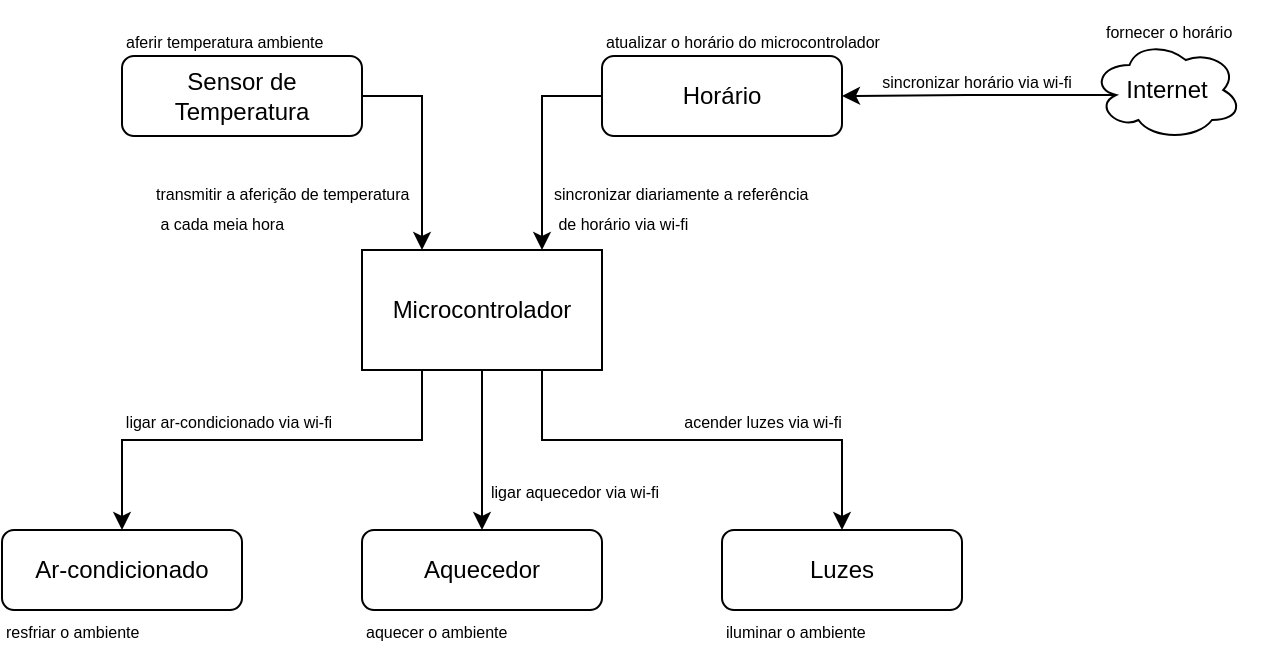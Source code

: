 <mxfile version="20.2.8" type="github">
  <diagram id="C5RBs43oDa-KdzZeNtuy" name="Page-1">
    <mxGraphModel dx="1582" dy="391" grid="1" gridSize="5" guides="1" tooltips="1" connect="1" arrows="1" fold="1" page="1" pageScale="1" pageWidth="827" pageHeight="1169" math="0" shadow="0">
      <root>
        <mxCell id="WIyWlLk6GJQsqaUBKTNV-0" />
        <mxCell id="WIyWlLk6GJQsqaUBKTNV-1" parent="WIyWlLk6GJQsqaUBKTNV-0" />
        <mxCell id="FJ-6WvC4xpYZ6Jh_KF5T-8" style="edgeStyle=orthogonalEdgeStyle;rounded=0;orthogonalLoop=1;jettySize=auto;html=1;exitX=1;exitY=0.5;exitDx=0;exitDy=0;entryX=0.25;entryY=0;entryDx=0;entryDy=0;" edge="1" parent="WIyWlLk6GJQsqaUBKTNV-1" source="WIyWlLk6GJQsqaUBKTNV-3" target="FJ-6WvC4xpYZ6Jh_KF5T-0">
          <mxGeometry relative="1" as="geometry" />
        </mxCell>
        <mxCell id="WIyWlLk6GJQsqaUBKTNV-3" value="Sensor de Temperatura" style="rounded=1;whiteSpace=wrap;html=1;fontSize=12;glass=0;strokeWidth=1;shadow=0;" parent="WIyWlLk6GJQsqaUBKTNV-1" vertex="1">
          <mxGeometry x="50" y="73" width="120" height="40" as="geometry" />
        </mxCell>
        <mxCell id="FJ-6WvC4xpYZ6Jh_KF5T-20" style="edgeStyle=orthogonalEdgeStyle;rounded=0;orthogonalLoop=1;jettySize=auto;html=1;exitX=0.25;exitY=1;exitDx=0;exitDy=0;entryX=0.5;entryY=0;entryDx=0;entryDy=0;" edge="1" parent="WIyWlLk6GJQsqaUBKTNV-1" source="FJ-6WvC4xpYZ6Jh_KF5T-0" target="FJ-6WvC4xpYZ6Jh_KF5T-17">
          <mxGeometry relative="1" as="geometry">
            <Array as="points">
              <mxPoint x="200" y="265" />
              <mxPoint x="50" y="265" />
            </Array>
          </mxGeometry>
        </mxCell>
        <mxCell id="FJ-6WvC4xpYZ6Jh_KF5T-22" style="edgeStyle=orthogonalEdgeStyle;rounded=0;orthogonalLoop=1;jettySize=auto;html=1;entryX=0.5;entryY=0;entryDx=0;entryDy=0;" edge="1" parent="WIyWlLk6GJQsqaUBKTNV-1" source="FJ-6WvC4xpYZ6Jh_KF5T-0" target="FJ-6WvC4xpYZ6Jh_KF5T-21">
          <mxGeometry relative="1" as="geometry" />
        </mxCell>
        <mxCell id="FJ-6WvC4xpYZ6Jh_KF5T-24" style="edgeStyle=orthogonalEdgeStyle;rounded=0;orthogonalLoop=1;jettySize=auto;html=1;exitX=0.75;exitY=1;exitDx=0;exitDy=0;entryX=0.5;entryY=0;entryDx=0;entryDy=0;" edge="1" parent="WIyWlLk6GJQsqaUBKTNV-1" source="FJ-6WvC4xpYZ6Jh_KF5T-0" target="FJ-6WvC4xpYZ6Jh_KF5T-23">
          <mxGeometry relative="1" as="geometry">
            <Array as="points">
              <mxPoint x="260" y="265" />
              <mxPoint x="410" y="265" />
            </Array>
          </mxGeometry>
        </mxCell>
        <mxCell id="FJ-6WvC4xpYZ6Jh_KF5T-0" value="Microcontrolador" style="rounded=0;whiteSpace=wrap;html=1;" vertex="1" parent="WIyWlLk6GJQsqaUBKTNV-1">
          <mxGeometry x="170" y="170" width="120" height="60" as="geometry" />
        </mxCell>
        <mxCell id="FJ-6WvC4xpYZ6Jh_KF5T-16" style="edgeStyle=orthogonalEdgeStyle;rounded=0;orthogonalLoop=1;jettySize=auto;html=1;exitX=0.16;exitY=0.55;exitDx=0;exitDy=0;exitPerimeter=0;entryX=1;entryY=0.5;entryDx=0;entryDy=0;" edge="1" parent="WIyWlLk6GJQsqaUBKTNV-1" source="FJ-6WvC4xpYZ6Jh_KF5T-1" target="FJ-6WvC4xpYZ6Jh_KF5T-6">
          <mxGeometry relative="1" as="geometry" />
        </mxCell>
        <mxCell id="FJ-6WvC4xpYZ6Jh_KF5T-1" value="Internet" style="ellipse;shape=cloud;whiteSpace=wrap;html=1;gradientColor=none;" vertex="1" parent="WIyWlLk6GJQsqaUBKTNV-1">
          <mxGeometry x="535" y="65" width="75" height="50" as="geometry" />
        </mxCell>
        <mxCell id="FJ-6WvC4xpYZ6Jh_KF5T-9" style="edgeStyle=orthogonalEdgeStyle;rounded=0;orthogonalLoop=1;jettySize=auto;html=1;exitX=0;exitY=0.5;exitDx=0;exitDy=0;entryX=0.75;entryY=0;entryDx=0;entryDy=0;" edge="1" parent="WIyWlLk6GJQsqaUBKTNV-1" source="FJ-6WvC4xpYZ6Jh_KF5T-6" target="FJ-6WvC4xpYZ6Jh_KF5T-0">
          <mxGeometry relative="1" as="geometry" />
        </mxCell>
        <mxCell id="FJ-6WvC4xpYZ6Jh_KF5T-6" value="Horário" style="rounded=1;whiteSpace=wrap;html=1;fontSize=12;glass=0;strokeWidth=1;shadow=0;" vertex="1" parent="WIyWlLk6GJQsqaUBKTNV-1">
          <mxGeometry x="290" y="73" width="120" height="40" as="geometry" />
        </mxCell>
        <mxCell id="FJ-6WvC4xpYZ6Jh_KF5T-17" value="Ar-condicionado" style="rounded=1;whiteSpace=wrap;html=1;fontSize=12;glass=0;strokeWidth=1;shadow=0;" vertex="1" parent="WIyWlLk6GJQsqaUBKTNV-1">
          <mxGeometry x="-10" y="310" width="120" height="40" as="geometry" />
        </mxCell>
        <mxCell id="FJ-6WvC4xpYZ6Jh_KF5T-21" value="Aquecedor" style="rounded=1;whiteSpace=wrap;html=1;fontSize=12;glass=0;strokeWidth=1;shadow=0;" vertex="1" parent="WIyWlLk6GJQsqaUBKTNV-1">
          <mxGeometry x="170" y="310" width="120" height="40" as="geometry" />
        </mxCell>
        <mxCell id="FJ-6WvC4xpYZ6Jh_KF5T-23" value="Luzes" style="rounded=1;whiteSpace=wrap;html=1;fontSize=12;glass=0;strokeWidth=1;shadow=0;" vertex="1" parent="WIyWlLk6GJQsqaUBKTNV-1">
          <mxGeometry x="350" y="310" width="120" height="40" as="geometry" />
        </mxCell>
        <mxCell id="FJ-6WvC4xpYZ6Jh_KF5T-26" value="&lt;font style=&quot;font-size: 8px;&quot;&gt;acender luzes via wi-fi&lt;/font&gt;" style="text;html=1;align=center;verticalAlign=middle;resizable=0;points=[];autosize=1;strokeColor=none;fillColor=none;" vertex="1" parent="WIyWlLk6GJQsqaUBKTNV-1">
          <mxGeometry x="320" y="240" width="100" height="30" as="geometry" />
        </mxCell>
        <mxCell id="FJ-6WvC4xpYZ6Jh_KF5T-27" value="&lt;font style=&quot;font-size: 8px;&quot;&gt;ligar ar-condicionado via wi-fi&lt;/font&gt;" style="text;html=1;align=center;verticalAlign=middle;resizable=0;points=[];autosize=1;strokeColor=none;fillColor=none;" vertex="1" parent="WIyWlLk6GJQsqaUBKTNV-1">
          <mxGeometry x="40" y="240" width="125" height="30" as="geometry" />
        </mxCell>
        <mxCell id="FJ-6WvC4xpYZ6Jh_KF5T-28" value="&lt;font style=&quot;font-size: 8px;&quot;&gt;ligar aquecedor via wi-fi&lt;/font&gt;" style="text;html=1;align=center;verticalAlign=middle;resizable=0;points=[];autosize=1;strokeColor=none;fillColor=none;" vertex="1" parent="WIyWlLk6GJQsqaUBKTNV-1">
          <mxGeometry x="223" y="275" width="105" height="30" as="geometry" />
        </mxCell>
        <mxCell id="FJ-6WvC4xpYZ6Jh_KF5T-30" value="&lt;font style=&quot;font-size: 8px;&quot;&gt;sincronizar horário via wi-fi&lt;/font&gt;" style="text;html=1;align=center;verticalAlign=middle;resizable=0;points=[];autosize=1;strokeColor=none;fillColor=none;" vertex="1" parent="WIyWlLk6GJQsqaUBKTNV-1">
          <mxGeometry x="419" y="70" width="115" height="30" as="geometry" />
        </mxCell>
        <mxCell id="FJ-6WvC4xpYZ6Jh_KF5T-31" value="&lt;font style=&quot;font-size: 8px;&quot;&gt;sincronizar diariamente a referência&lt;br&gt;&amp;nbsp;de horário via wi-fi&lt;/font&gt;" style="text;html=1;align=left;verticalAlign=middle;resizable=0;points=[];autosize=1;strokeColor=none;fillColor=none;" vertex="1" parent="WIyWlLk6GJQsqaUBKTNV-1">
          <mxGeometry x="264" y="125" width="150" height="45" as="geometry" />
        </mxCell>
        <mxCell id="FJ-6WvC4xpYZ6Jh_KF5T-32" value="&lt;font style=&quot;font-size: 8px;&quot;&gt;transmitir a aferição de temperatura&lt;br&gt;&amp;nbsp;a cada meia hora&lt;/font&gt;" style="text;html=1;align=left;verticalAlign=middle;resizable=0;points=[];autosize=1;strokeColor=none;fillColor=none;" vertex="1" parent="WIyWlLk6GJQsqaUBKTNV-1">
          <mxGeometry x="65" y="125" width="150" height="45" as="geometry" />
        </mxCell>
        <mxCell id="FJ-6WvC4xpYZ6Jh_KF5T-33" value="&lt;span style=&quot;font-size: 8px;&quot;&gt;aferir temperatura ambiente&lt;/span&gt;" style="text;html=1;align=left;verticalAlign=middle;resizable=0;points=[];autosize=1;strokeColor=none;fillColor=none;" vertex="1" parent="WIyWlLk6GJQsqaUBKTNV-1">
          <mxGeometry x="50" y="50" width="120" height="30" as="geometry" />
        </mxCell>
        <mxCell id="FJ-6WvC4xpYZ6Jh_KF5T-34" value="&lt;span style=&quot;font-size: 8px;&quot;&gt;fornecer o horário&lt;/span&gt;" style="text;html=1;align=left;verticalAlign=middle;resizable=0;points=[];autosize=1;strokeColor=none;fillColor=none;" vertex="1" parent="WIyWlLk6GJQsqaUBKTNV-1">
          <mxGeometry x="540" y="45" width="85" height="30" as="geometry" />
        </mxCell>
        <mxCell id="FJ-6WvC4xpYZ6Jh_KF5T-35" value="&lt;span style=&quot;font-size: 8px;&quot;&gt;atualizar o horário do microcontrolador&lt;/span&gt;" style="text;html=1;align=left;verticalAlign=middle;resizable=0;points=[];autosize=1;strokeColor=none;fillColor=none;" vertex="1" parent="WIyWlLk6GJQsqaUBKTNV-1">
          <mxGeometry x="290" y="50" width="160" height="30" as="geometry" />
        </mxCell>
        <mxCell id="FJ-6WvC4xpYZ6Jh_KF5T-36" value="&lt;span style=&quot;font-size: 8px;&quot;&gt;resfriar o ambiente&lt;/span&gt;" style="text;html=1;align=left;verticalAlign=middle;resizable=0;points=[];autosize=1;strokeColor=none;fillColor=none;" vertex="1" parent="WIyWlLk6GJQsqaUBKTNV-1">
          <mxGeometry x="-10" y="345" width="90" height="30" as="geometry" />
        </mxCell>
        <mxCell id="FJ-6WvC4xpYZ6Jh_KF5T-37" value="&lt;span style=&quot;font-size: 8px;&quot;&gt;aquecer o ambiente&lt;/span&gt;" style="text;html=1;align=left;verticalAlign=middle;resizable=0;points=[];autosize=1;strokeColor=none;fillColor=none;" vertex="1" parent="WIyWlLk6GJQsqaUBKTNV-1">
          <mxGeometry x="170" y="345" width="90" height="30" as="geometry" />
        </mxCell>
        <mxCell id="FJ-6WvC4xpYZ6Jh_KF5T-38" value="&lt;span style=&quot;font-size: 8px;&quot;&gt;iluminar o ambiente&lt;/span&gt;" style="text;html=1;align=left;verticalAlign=middle;resizable=0;points=[];autosize=1;strokeColor=none;fillColor=none;" vertex="1" parent="WIyWlLk6GJQsqaUBKTNV-1">
          <mxGeometry x="350" y="345" width="90" height="30" as="geometry" />
        </mxCell>
      </root>
    </mxGraphModel>
  </diagram>
</mxfile>
